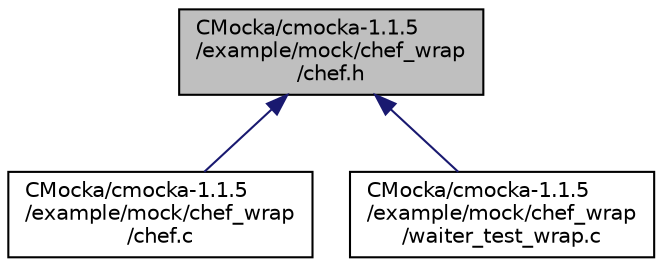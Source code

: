 digraph "CMocka/cmocka-1.1.5/example/mock/chef_wrap/chef.h"
{
 // LATEX_PDF_SIZE
  edge [fontname="Helvetica",fontsize="10",labelfontname="Helvetica",labelfontsize="10"];
  node [fontname="Helvetica",fontsize="10",shape=record];
  Node1 [label="CMocka/cmocka-1.1.5\l/example/mock/chef_wrap\l/chef.h",height=0.2,width=0.4,color="black", fillcolor="grey75", style="filled", fontcolor="black",tooltip=" "];
  Node1 -> Node2 [dir="back",color="midnightblue",fontsize="10",style="solid",fontname="Helvetica"];
  Node2 [label="CMocka/cmocka-1.1.5\l/example/mock/chef_wrap\l/chef.c",height=0.2,width=0.4,color="black", fillcolor="white", style="filled",URL="$chef_8c.html",tooltip=" "];
  Node1 -> Node3 [dir="back",color="midnightblue",fontsize="10",style="solid",fontname="Helvetica"];
  Node3 [label="CMocka/cmocka-1.1.5\l/example/mock/chef_wrap\l/waiter_test_wrap.c",height=0.2,width=0.4,color="black", fillcolor="white", style="filled",URL="$waiter__test__wrap_8c.html",tooltip=" "];
}
